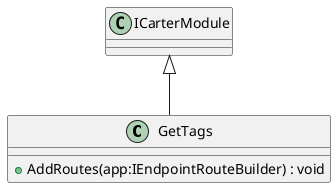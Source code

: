 @startuml
class GetTags {
    + AddRoutes(app:IEndpointRouteBuilder) : void
}
ICarterModule <|-- GetTags
@enduml
